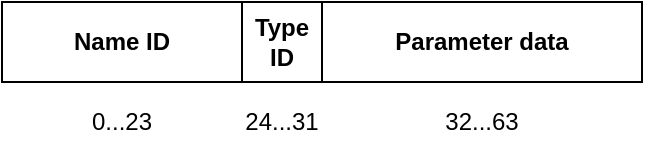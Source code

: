 <mxfile version="19.0.3" type="device"><diagram id="I7AiErZ8WmjTBftg_wda" name="Page-1"><mxGraphModel dx="782" dy="523" grid="1" gridSize="10" guides="1" tooltips="1" connect="1" arrows="1" fold="1" page="1" pageScale="1" pageWidth="1600" pageHeight="900" math="0" shadow="0"><root><mxCell id="0"/><mxCell id="1" parent="0"/><mxCell id="gQKMhpdupVICz9359-kb-1" value="&lt;b&gt;Name ID&lt;/b&gt;" style="whiteSpace=wrap;html=1;align=center;" parent="1" vertex="1"><mxGeometry x="40" y="40" width="120" height="40" as="geometry"/></mxCell><mxCell id="gQKMhpdupVICz9359-kb-2" value="&lt;b&gt;Type ID&lt;/b&gt;" style="whiteSpace=wrap;html=1;align=center;" parent="1" vertex="1"><mxGeometry x="160" y="40" width="40" height="40" as="geometry"/></mxCell><mxCell id="gQKMhpdupVICz9359-kb-3" value="&lt;b&gt;Parameter data&lt;/b&gt;" style="whiteSpace=wrap;html=1;align=center;" parent="1" vertex="1"><mxGeometry x="200" y="40" width="160" height="40" as="geometry"/></mxCell><mxCell id="nJCjRJX09M4CXXZS-KzZ-1" value="0...23" style="text;html=1;strokeColor=none;fillColor=none;align=center;verticalAlign=middle;whiteSpace=wrap;rounded=0;" vertex="1" parent="1"><mxGeometry x="40" y="80" width="120" height="40" as="geometry"/></mxCell><mxCell id="nJCjRJX09M4CXXZS-KzZ-2" value="24...31" style="text;html=1;strokeColor=none;fillColor=none;align=center;verticalAlign=middle;whiteSpace=wrap;rounded=0;" vertex="1" parent="1"><mxGeometry x="160" y="80" width="40" height="40" as="geometry"/></mxCell><mxCell id="nJCjRJX09M4CXXZS-KzZ-3" value="32...63" style="text;html=1;strokeColor=none;fillColor=none;align=center;verticalAlign=middle;whiteSpace=wrap;rounded=0;" vertex="1" parent="1"><mxGeometry x="200" y="80" width="160" height="40" as="geometry"/></mxCell></root></mxGraphModel></diagram></mxfile>